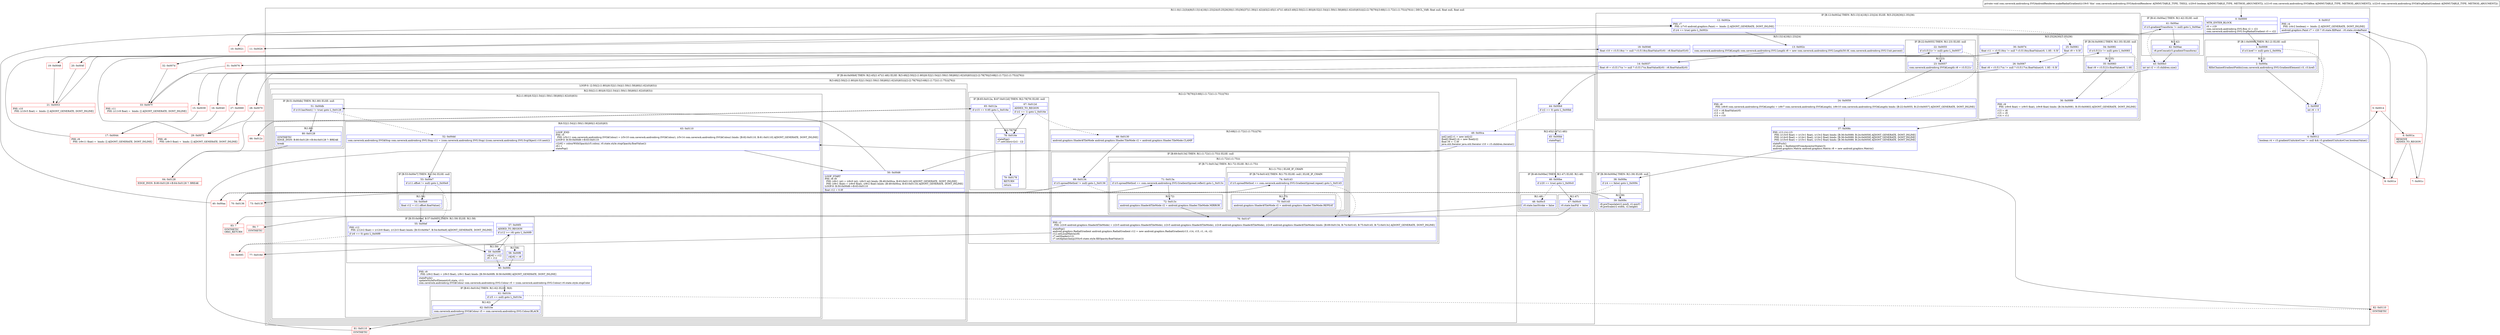 digraph "CFG forcom.caverock.androidsvg.SVGAndroidRenderer.makeRadialGradient(ZLcom\/caverock\/androidsvg\/SVG$Box;Lcom\/caverock\/androidsvg\/SVG$SvgRadialGradient;)V" {
subgraph cluster_Region_136281318 {
label = "R(11:0|(1:2)|3|4|9|(5:13|14|18|(1:23)|24)(5:25|26|30|(1:35)|36)|37|(1:39)|(1:42)|43|(2:45|(1:47)(1:48))(3:49|(2:50|(2:(1:80)|(6:52|(1:54)|(1:59)(1:58)|60|(1:62)(0)|63)))|(2:(2:78|79)|(3:68|(1:(1:72)(1:(1:75)))|76)))) | DECL_VAR: float null, float null, float null\l";
node [shape=record,color=blue];
Node_0 [shape=record,label="{0\:\ 0x0000|MTH_ENTER_BLOCK\l|r0 = r19\lcom.caverock.androidsvg.SVG.Box r2 = r21\lcom.caverock.androidsvg.SVG.SvgRadialGradient r3 = r22\l}"];
subgraph cluster_IfRegion_1128652610 {
label = "IF [B:1:0x0008] THEN: R(1:2) ELSE: null";
node [shape=record,color=blue];
Node_1 [shape=record,label="{1\:\ 0x0008|if (r3.href != null) goto L_0x000a\l}"];
subgraph cluster_Region_413519241 {
label = "R(1:2)";
node [shape=record,color=blue];
Node_2 [shape=record,label="{2\:\ 0x000a|fillInChainedGradientFields((com.caverock.androidsvg.SVG.GradientElement) r3, r3.href)\l}"];
}
}
Node_3 [shape=record,label="{3\:\ 0x000f|int r6 = 0\l}"];
Node_4 [shape=record,label="{4\:\ 0x0012|boolean r4 = r3.gradientUnitsAreUser != null && r3.gradientUnitsAreUser.booleanValue()\l}"];
Node_9 [shape=record,label="{9\:\ 0x001f|PHI: r4 \l  PHI: (r4v2 boolean) =  binds: [] A[DONT_GENERATE, DONT_INLINE]\l|android.graphics.Paint r7 = r20 ? r0.state.fillPaint : r0.state.strokePaint\l}"];
subgraph cluster_IfRegion_1452321757 {
label = "IF [B:12:0x002a] THEN: R(5:13|14|18|(1:23)|24) ELSE: R(5:25|26|30|(1:35)|36)";
node [shape=record,color=blue];
Node_12 [shape=record,label="{12\:\ 0x002a|PHI: r7 \l  PHI: (r7v0 android.graphics.Paint) =  binds: [] A[DONT_GENERATE, DONT_INLINE]\l|if (r4 == true) goto L_0x002c\l}"];
subgraph cluster_Region_1798203959 {
label = "R(5:13|14|18|(1:23)|24)";
node [shape=record,color=blue];
Node_13 [shape=record,label="{13\:\ 0x002c|com.caverock.androidsvg.SVG$Length com.caverock.androidsvg.SVG.Length r8 = new com.caverock.androidsvg.SVG.Length(50.0f, com.caverock.androidsvg.SVG.Unit.percent)\l}"];
Node_14 [shape=record,label="{14\:\ 0x0037|float r9 = r3.f117cx != null ? r3.f117cx.floatValueX(r0) : r8.floatValueX(r0)\l}"];
Node_18 [shape=record,label="{18\:\ 0x0046|float r10 = r3.f118cy != null ? r3.f118cy.floatValueY(r0) : r8.floatValueY(r0)\l}"];
subgraph cluster_IfRegion_879414744 {
label = "IF [B:22:0x0055] THEN: R(1:23) ELSE: null";
node [shape=record,color=blue];
Node_22 [shape=record,label="{22\:\ 0x0055|if (r3.f121r != null) goto L_0x0057\l}"];
subgraph cluster_Region_1505278936 {
label = "R(1:23)";
node [shape=record,color=blue];
Node_23 [shape=record,label="{23\:\ 0x0057|com.caverock.androidsvg.SVG$Length r8 = r3.f121r\l}"];
}
}
Node_24 [shape=record,label="{24\:\ 0x0059|PHI: r8 \l  PHI: (r8v8 com.caverock.androidsvg.SVG$Length) = (r8v7 com.caverock.androidsvg.SVG$Length), (r8v10 com.caverock.androidsvg.SVG$Length) binds: [B:22:0x0055, B:23:0x0057] A[DONT_GENERATE, DONT_INLINE]\l|r15 = r8.floatValue(r0)\lr13 = r9\lr14 = r10\l}"];
}
subgraph cluster_Region_1875377379 {
label = "R(5:25|26|30|(1:35)|36)";
node [shape=record,color=blue];
Node_25 [shape=record,label="{25\:\ 0x0061|float r9 = 0.5f\l}"];
Node_26 [shape=record,label="{26\:\ 0x0067|float r8 = r3.f117cx != null ? r3.f117cx.floatValue(r0, 1.0f) : 0.5f\l}"];
Node_30 [shape=record,label="{30\:\ 0x0074|float r11 = r3.f118cy != null ? r3.f118cy.floatValue(r0, 1.0f) : 0.5f\l}"];
subgraph cluster_IfRegion_1998605566 {
label = "IF [B:34:0x0081] THEN: R(1:35) ELSE: null";
node [shape=record,color=blue];
Node_34 [shape=record,label="{34\:\ 0x0081|if (r3.f121r != null) goto L_0x0083\l}"];
subgraph cluster_Region_356928463 {
label = "R(1:35)";
node [shape=record,color=blue];
Node_35 [shape=record,label="{35\:\ 0x0083|float r9 = r3.f121r.floatValue(r0, 1.0f)\l}"];
}
}
Node_36 [shape=record,label="{36\:\ 0x0089|PHI: r9 \l  PHI: (r9v6 float) = (r9v5 float), (r9v8 float) binds: [B:34:0x0081, B:35:0x0083] A[DONT_GENERATE, DONT_INLINE]\l|r13 = r8\lr15 = r9\lr14 = r11\l}"];
}
}
Node_37 [shape=record,label="{37\:\ 0x008c|PHI: r13 r14 r15 \l  PHI: (r13v0 float) = (r13v1 float), (r13v2 float) binds: [B:36:0x0089, B:24:0x0059] A[DONT_GENERATE, DONT_INLINE]\l  PHI: (r14v0 float) = (r14v1 float), (r14v2 float) binds: [B:36:0x0089, B:24:0x0059] A[DONT_GENERATE, DONT_INLINE]\l  PHI: (r15v0 float) = (r15v1 float), (r15v2 float) binds: [B:36:0x0089, B:24:0x0059] A[DONT_GENERATE, DONT_INLINE]\l|statePush()\lr0.state = findInheritFromAncestorState(r3)\landroid.graphics.Matrix android.graphics.Matrix r8 = new android.graphics.Matrix()\l}"];
subgraph cluster_IfRegion_819205199 {
label = "IF [B:38:0x009a] THEN: R(1:39) ELSE: null";
node [shape=record,color=blue];
Node_38 [shape=record,label="{38\:\ 0x009a|if (r4 == false) goto L_0x009c\l}"];
subgraph cluster_Region_1817606571 {
label = "R(1:39)";
node [shape=record,color=blue];
Node_39 [shape=record,label="{39\:\ 0x009c|r8.preTranslate(r2.minX, r2.minY)\lr8.preScale(r2.width, r2.height)\l}"];
}
}
subgraph cluster_IfRegion_163337412 {
label = "IF [B:41:0x00ac] THEN: R(1:42) ELSE: null";
node [shape=record,color=blue];
Node_41 [shape=record,label="{41\:\ 0x00ac|if (r3.gradientTransform != null) goto L_0x00ae\l}"];
subgraph cluster_Region_1498186228 {
label = "R(1:42)";
node [shape=record,color=blue];
Node_42 [shape=record,label="{42\:\ 0x00ae|r8.preConcat(r3.gradientTransform)\l}"];
}
}
Node_43 [shape=record,label="{43\:\ 0x00b3|int int r2 = r3.children.size()\l}"];
subgraph cluster_IfRegion_2061027237 {
label = "IF [B:44:0x00b9] THEN: R(2:45|(1:47)(1:48)) ELSE: R(3:49|(2:50|(2:(1:80)|(6:52|(1:54)|(1:59)(1:58)|60|(1:62)(0)|63)))|(2:(2:78|79)|(3:68|(1:(1:72)(1:(1:75)))|76)))";
node [shape=record,color=blue];
Node_44 [shape=record,label="{44\:\ 0x00b9|if (r2 == 0) goto L_0x00bb\l}"];
subgraph cluster_Region_1960076601 {
label = "R(2:45|(1:47)(1:48))";
node [shape=record,color=blue];
Node_45 [shape=record,label="{45\:\ 0x00bb|statePop()\l}"];
subgraph cluster_IfRegion_1107410850 {
label = "IF [B:46:0x00be] THEN: R(1:47) ELSE: R(1:48)";
node [shape=record,color=blue];
Node_46 [shape=record,label="{46\:\ 0x00be|if (r20 == true) goto L_0x00c0\l}"];
subgraph cluster_Region_95295364 {
label = "R(1:47)";
node [shape=record,color=blue];
Node_47 [shape=record,label="{47\:\ 0x00c0|r0.state.hasFill = false\l}"];
}
subgraph cluster_Region_469314840 {
label = "R(1:48)";
node [shape=record,color=blue];
Node_48 [shape=record,label="{48\:\ 0x00c5|r0.state.hasStroke = false\l}"];
}
}
}
subgraph cluster_Region_746484127 {
label = "R(3:49|(2:50|(2:(1:80)|(6:52|(1:54)|(1:59)(1:58)|60|(1:62)(0)|63)))|(2:(2:78|79)|(3:68|(1:(1:72)(1:(1:75)))|76)))";
node [shape=record,color=blue];
Node_49 [shape=record,label="{49\:\ 0x00ca|int[] int[] r1 = new int[r2]\lfloat[] float[] r4 = new float[r2]\lfloat r9 = \-1.0f\ljava.util.Iterator java.util.Iterator r10 = r3.children.iterator()\l}"];
subgraph cluster_LoopRegion_1280536307 {
label = "LOOP:0: (2:50|(2:(1:80)|(6:52|(1:54)|(1:59)(1:58)|60|(1:62)(0)|63)))";
node [shape=record,color=blue];
subgraph cluster_Region_720185055 {
label = "R(2:50|(2:(1:80)|(6:52|(1:54)|(1:59)(1:58)|60|(1:62)(0)|63)))";
node [shape=record,color=blue];
Node_50 [shape=record,label="{50\:\ 0x00d6|LOOP_START\lPHI: r6 r9 \l  PHI: (r6v1 int) = (r6v0 int), (r6v3 int) binds: [B:49:0x00ca, B:63:0x0110] A[DONT_GENERATE, DONT_INLINE]\l  PHI: (r9v1 float) = (r9v0 float), (r9v2 float) binds: [B:49:0x00ca, B:63:0x0110] A[DONT_GENERATE, DONT_INLINE]\lLOOP:0: B:50:0x00d6\-\>B:63:0x0110\l|float r12 = 0.0f\l}"];
subgraph cluster_Region_56632436 {
label = "R(2:(1:80)|(6:52|(1:54)|(1:59)(1:58)|60|(1:62)(0)|63))";
node [shape=record,color=blue];
subgraph cluster_IfRegion_701749537 {
label = "IF [B:51:0x00db] THEN: R(1:80) ELSE: null";
node [shape=record,color=blue];
Node_51 [shape=record,label="{51\:\ 0x00db|if (r10.hasNext() != true) goto L_0x0128\l}"];
subgraph cluster_Region_1988559275 {
label = "R(1:80)";
node [shape=record,color=blue];
Node_80 [shape=record,label="{80\:\ 0x0128|SYNTHETIC\lEDGE_INSN: B:80:0x0128\-\>B:64:0x0128 ?: BREAK  \l|break\l}"];
}
}
subgraph cluster_Region_40054360 {
label = "R(6:52|(1:54)|(1:59)(1:58)|60|(1:62)(0)|63)";
node [shape=record,color=blue];
Node_52 [shape=record,label="{52\:\ 0x00dd|com.caverock.androidsvg.SVG$Stop com.caverock.androidsvg.SVG.Stop r11 = (com.caverock.androidsvg.SVG.Stop) ((com.caverock.androidsvg.SVG.SvgObject) r10.next())\l}"];
subgraph cluster_IfRegion_2117460461 {
label = "IF [B:53:0x00e7] THEN: R(1:54) ELSE: null";
node [shape=record,color=blue];
Node_53 [shape=record,label="{53\:\ 0x00e7|if (r11.offset != null) goto L_0x00e9\l}"];
subgraph cluster_Region_380910024 {
label = "R(1:54)";
node [shape=record,color=blue];
Node_54 [shape=record,label="{54\:\ 0x00e9|float r12 = r11.offset.floatValue()\l}"];
}
}
subgraph cluster_IfRegion_64798663 {
label = "IF [B:55:0x00ef, B:57:0x00f3] THEN: R(1:59) ELSE: R(1:58)";
node [shape=record,color=blue];
Node_55 [shape=record,label="{55\:\ 0x00ef|PHI: r12 \l  PHI: (r12v2 float) = (r12v0 float), (r12v3 float) binds: [B:53:0x00e7, B:54:0x00e9] A[DONT_GENERATE, DONT_INLINE]\l|if (r6 == 0) goto L_0x00f9\l}"];
Node_57 [shape=record,label="{57\:\ 0x00f3|ADDED_TO_REGION\l|if (r12 \>= r9) goto L_0x00f9\l}"];
subgraph cluster_Region_1653378584 {
label = "R(1:59)";
node [shape=record,color=blue];
Node_59 [shape=record,label="{59\:\ 0x00f9|r4[r6] = r12\lr9 = r12\l}"];
}
subgraph cluster_Region_1293573576 {
label = "R(1:58)";
node [shape=record,color=blue];
Node_58 [shape=record,label="{58\:\ 0x00f6|r4[r6] = r9\l}"];
}
}
Node_60 [shape=record,label="{60\:\ 0x00fc|PHI: r9 \l  PHI: (r9v2 float) = (r9v3 float), (r9v1 float) binds: [B:59:0x00f9, B:58:0x00f6] A[DONT_GENERATE, DONT_INLINE]\l|statePush()\lupdateStyleForElement(r0.state, r11)\lcom.caverock.androidsvg.SVG$Colour com.caverock.androidsvg.SVG.Colour r5 = (com.caverock.androidsvg.SVG.Colour) r0.state.style.stopColor\l}"];
subgraph cluster_IfRegion_1111251645 {
label = "IF [B:61:0x010c] THEN: R(1:62) ELSE: R(0)";
node [shape=record,color=blue];
Node_61 [shape=record,label="{61\:\ 0x010c|if (r5 == null) goto L_0x010e\l}"];
subgraph cluster_Region_1241050522 {
label = "R(1:62)";
node [shape=record,color=blue];
Node_62 [shape=record,label="{62\:\ 0x010e|com.caverock.androidsvg.SVG$Colour r5 = com.caverock.androidsvg.SVG.Colour.BLACK\l}"];
}
subgraph cluster_Region_608461710 {
label = "R(0)";
node [shape=record,color=blue];
}
}
Node_63 [shape=record,label="{63\:\ 0x0110|LOOP_END\lPHI: r5 \l  PHI: (r5v11 com.caverock.androidsvg.SVG$Colour) = (r5v10 com.caverock.androidsvg.SVG$Colour), (r5v14 com.caverock.androidsvg.SVG$Colour) binds: [B:82:0x0110, B:81:0x0110] A[DONT_GENERATE, DONT_INLINE]\lLOOP:0: B:50:0x00d6\-\>B:63:0x0110\l|r1[r6] = colourWithOpacity(r5.colour, r0.state.style.stopOpacity.floatValue())\lr6++\lstatePop()\l}"];
}
}
}
}
subgraph cluster_Region_1933026563 {
label = "R(2:(2:78|79)|(3:68|(1:(1:72)(1:(1:75)))|76))";
node [shape=record,color=blue];
subgraph cluster_IfRegion_1790890717 {
label = "IF [B:65:0x012a, B:67:0x012d] THEN: R(2:78|79) ELSE: null";
node [shape=record,color=blue];
Node_65 [shape=record,label="{65\:\ 0x012a|if (r15 == 0.0f) goto L_0x016e\l}"];
Node_67 [shape=record,label="{67\:\ 0x012d|ADDED_TO_REGION\l|if (r2 == 1) goto L_0x016e\l}"];
subgraph cluster_Region_909029379 {
label = "R(2:78|79)";
node [shape=record,color=blue];
Node_78 [shape=record,label="{78\:\ 0x016e|statePop()\lr7.setColor(r1[r2 \- 1])\l}"];
Node_79 [shape=record,label="{79\:\ 0x0178|RETURN\l|return\l}"];
}
}
subgraph cluster_Region_692408083 {
label = "R(3:68|(1:(1:72)(1:(1:75)))|76)";
node [shape=record,color=blue];
Node_68 [shape=record,label="{68\:\ 0x0130|android.graphics.Shader$TileMode android.graphics.Shader.TileMode r2 = android.graphics.Shader.TileMode.CLAMP\l}"];
subgraph cluster_IfRegion_188833772 {
label = "IF [B:69:0x0134] THEN: R(1:(1:72)(1:(1:75))) ELSE: null";
node [shape=record,color=blue];
Node_69 [shape=record,label="{69\:\ 0x0134|if (r3.spreadMethod != null) goto L_0x0136\l}"];
subgraph cluster_Region_1903590549 {
label = "R(1:(1:72)(1:(1:75)))";
node [shape=record,color=blue];
subgraph cluster_IfRegion_1613770804 {
label = "IF [B:71:0x013a] THEN: R(1:72) ELSE: R(1:(1:75))";
node [shape=record,color=blue];
Node_71 [shape=record,label="{71\:\ 0x013a|if (r3.spreadMethod == com.caverock.androidsvg.SVG.GradientSpread.reflect) goto L_0x013c\l}"];
subgraph cluster_Region_1026421577 {
label = "R(1:72)";
node [shape=record,color=blue];
Node_72 [shape=record,label="{72\:\ 0x013c|android.graphics.Shader$TileMode r2 = android.graphics.Shader.TileMode.MIRROR\l}"];
}
subgraph cluster_Region_1060286793 {
label = "R(1:(1:75)) | ELSE_IF_CHAIN\l";
node [shape=record,color=blue];
subgraph cluster_IfRegion_1565417191 {
label = "IF [B:74:0x0143] THEN: R(1:75) ELSE: null | ELSE_IF_CHAIN\l";
node [shape=record,color=blue];
Node_74 [shape=record,label="{74\:\ 0x0143|if (r3.spreadMethod == com.caverock.androidsvg.SVG.GradientSpread.repeat) goto L_0x0145\l}"];
subgraph cluster_Region_167782905 {
label = "R(1:75)";
node [shape=record,color=blue];
Node_75 [shape=record,label="{75\:\ 0x0145|android.graphics.Shader$TileMode r2 = android.graphics.Shader.TileMode.REPEAT\l}"];
}
}
}
}
}
}
Node_76 [shape=record,label="{76\:\ 0x0147|PHI: r2 \l  PHI: (r2v6 android.graphics.Shader$TileMode) = (r2v5 android.graphics.Shader$TileMode), (r2v5 android.graphics.Shader$TileMode), (r2v8 android.graphics.Shader$TileMode), (r2v9 android.graphics.Shader$TileMode) binds: [B:69:0x0134, B:74:0x0143, B:75:0x0145, B:72:0x013c] A[DONT_GENERATE, DONT_INLINE]\l|statePop()\landroid.graphics.RadialGradient android.graphics.RadialGradient r12 = new android.graphics.RadialGradient(r13, r14, r15, r1, r4, r2)\lr12.setLocalMatrix(r8)\lr7.setShader(r12)\lr7.setAlpha(clamp255(r0.state.style.fillOpacity.floatValue()))\l}"];
}
}
}
}
}
Node_5 [shape=record,color=red,label="{5\:\ 0x0014}"];
Node_6 [shape=record,color=red,label="{6\:\ 0x001a|REMOVE\lADDED_TO_REGION\l}"];
Node_7 [shape=record,color=red,label="{7\:\ 0x001c}"];
Node_8 [shape=record,color=red,label="{8\:\ 0x001e}"];
Node_10 [shape=record,color=red,label="{10\:\ 0x0021}"];
Node_11 [shape=record,color=red,label="{11\:\ 0x0026}"];
Node_15 [shape=record,color=red,label="{15\:\ 0x0039}"];
Node_16 [shape=record,color=red,label="{16\:\ 0x0040}"];
Node_17 [shape=record,color=red,label="{17\:\ 0x0044|PHI: r9 \l  PHI: (r9v11 float) =  binds: [] A[DONT_GENERATE, DONT_INLINE]\l}"];
Node_19 [shape=record,color=red,label="{19\:\ 0x0048}"];
Node_20 [shape=record,color=red,label="{20\:\ 0x004f}"];
Node_21 [shape=record,color=red,label="{21\:\ 0x0053|PHI: r10 \l  PHI: (r10v5 float) =  binds: [] A[DONT_GENERATE, DONT_INLINE]\l}"];
Node_27 [shape=record,color=red,label="{27\:\ 0x0069}"];
Node_28 [shape=record,color=red,label="{28\:\ 0x0070}"];
Node_29 [shape=record,color=red,label="{29\:\ 0x0072|PHI: r8 \l  PHI: (r8v3 float) =  binds: [] A[DONT_GENERATE, DONT_INLINE]\l}"];
Node_31 [shape=record,color=red,label="{31\:\ 0x0076}"];
Node_32 [shape=record,color=red,label="{32\:\ 0x007d}"];
Node_33 [shape=record,color=red,label="{33\:\ 0x007f|PHI: r11 \l  PHI: (r11v9 float) =  binds: [] A[DONT_GENERATE, DONT_INLINE]\l}"];
Node_40 [shape=record,color=red,label="{40\:\ 0x00aa}"];
Node_56 [shape=record,color=red,label="{56\:\ 0x00f1}"];
Node_64 [shape=record,color=red,label="{64\:\ 0x0128|EDGE_INSN: B:80:0x0128\-\>B:64:0x0128 ?: BREAK  \l}"];
Node_66 [shape=record,color=red,label="{66\:\ 0x012c}"];
Node_70 [shape=record,color=red,label="{70\:\ 0x0136}"];
Node_73 [shape=record,color=red,label="{73\:\ 0x013f}"];
Node_77 [shape=record,color=red,label="{77\:\ 0x016d}"];
Node_81 [shape=record,color=red,label="{81\:\ 0x0110|SYNTHETIC\l}"];
Node_82 [shape=record,color=red,label="{82\:\ 0x0110|SYNTHETIC\l}"];
Node_83 [shape=record,color=red,label="{83\:\ ?|SYNTHETIC\lORIG_RETURN\l}"];
Node_84 [shape=record,color=red,label="{84\:\ ?|SYNTHETIC\l}"];
MethodNode[shape=record,label="{private void com.caverock.androidsvg.SVGAndroidRenderer.makeRadialGradient((r19v0 'this' com.caverock.androidsvg.SVGAndroidRenderer A[IMMUTABLE_TYPE, THIS]), (r20v0 boolean A[IMMUTABLE_TYPE, METHOD_ARGUMENT]), (r21v0 com.caverock.androidsvg.SVG$Box A[IMMUTABLE_TYPE, METHOD_ARGUMENT]), (r22v0 com.caverock.androidsvg.SVG$SvgRadialGradient A[IMMUTABLE_TYPE, METHOD_ARGUMENT])) }"];
MethodNode -> Node_0;
Node_0 -> Node_1;
Node_1 -> Node_2;
Node_1 -> Node_3[style=dashed];
Node_2 -> Node_3;
Node_3 -> Node_4;
Node_4 -> Node_5;
Node_4 -> Node_8;
Node_9 -> Node_10;
Node_9 -> Node_11;
Node_12 -> Node_13;
Node_12 -> Node_25[style=dashed];
Node_13 -> Node_14;
Node_14 -> Node_15;
Node_14 -> Node_16;
Node_18 -> Node_19;
Node_18 -> Node_20;
Node_22 -> Node_23;
Node_22 -> Node_24[style=dashed];
Node_23 -> Node_24;
Node_24 -> Node_37;
Node_25 -> Node_26;
Node_26 -> Node_27;
Node_26 -> Node_28;
Node_30 -> Node_31;
Node_30 -> Node_32;
Node_34 -> Node_35;
Node_34 -> Node_36[style=dashed];
Node_35 -> Node_36;
Node_36 -> Node_37;
Node_37 -> Node_38;
Node_38 -> Node_39;
Node_38 -> Node_40[style=dashed];
Node_39 -> Node_40;
Node_41 -> Node_42;
Node_41 -> Node_43[style=dashed];
Node_42 -> Node_43;
Node_43 -> Node_44;
Node_44 -> Node_45;
Node_44 -> Node_49[style=dashed];
Node_45 -> Node_46;
Node_46 -> Node_47;
Node_46 -> Node_48[style=dashed];
Node_47 -> Node_84;
Node_48 -> Node_83;
Node_49 -> Node_50;
Node_50 -> Node_51;
Node_51 -> Node_52[style=dashed];
Node_51 -> Node_80;
Node_80 -> Node_64;
Node_52 -> Node_53;
Node_53 -> Node_54;
Node_53 -> Node_55[style=dashed];
Node_54 -> Node_55;
Node_55 -> Node_56[style=dashed];
Node_55 -> Node_59;
Node_57 -> Node_58[style=dashed];
Node_57 -> Node_59;
Node_59 -> Node_60;
Node_58 -> Node_60;
Node_60 -> Node_61;
Node_61 -> Node_62;
Node_61 -> Node_82[style=dashed];
Node_62 -> Node_81;
Node_63 -> Node_50;
Node_65 -> Node_66[style=dashed];
Node_65 -> Node_78;
Node_67 -> Node_68[style=dashed];
Node_67 -> Node_78;
Node_78 -> Node_79;
Node_68 -> Node_69;
Node_69 -> Node_70;
Node_69 -> Node_76[style=dashed];
Node_71 -> Node_72;
Node_71 -> Node_73[style=dashed];
Node_72 -> Node_76;
Node_74 -> Node_75;
Node_74 -> Node_76[style=dashed];
Node_75 -> Node_76;
Node_76 -> Node_77;
Node_5 -> Node_6;
Node_6 -> Node_7;
Node_6 -> Node_8;
Node_7 -> Node_9;
Node_8 -> Node_9;
Node_10 -> Node_12;
Node_11 -> Node_12;
Node_15 -> Node_17;
Node_16 -> Node_17;
Node_17 -> Node_18;
Node_19 -> Node_21;
Node_20 -> Node_21;
Node_21 -> Node_22;
Node_27 -> Node_29;
Node_28 -> Node_29;
Node_29 -> Node_30;
Node_31 -> Node_33;
Node_32 -> Node_33;
Node_33 -> Node_34;
Node_40 -> Node_41;
Node_56 -> Node_57;
Node_64 -> Node_65;
Node_66 -> Node_67;
Node_70 -> Node_71;
Node_73 -> Node_74;
Node_81 -> Node_63;
Node_82 -> Node_63;
}

